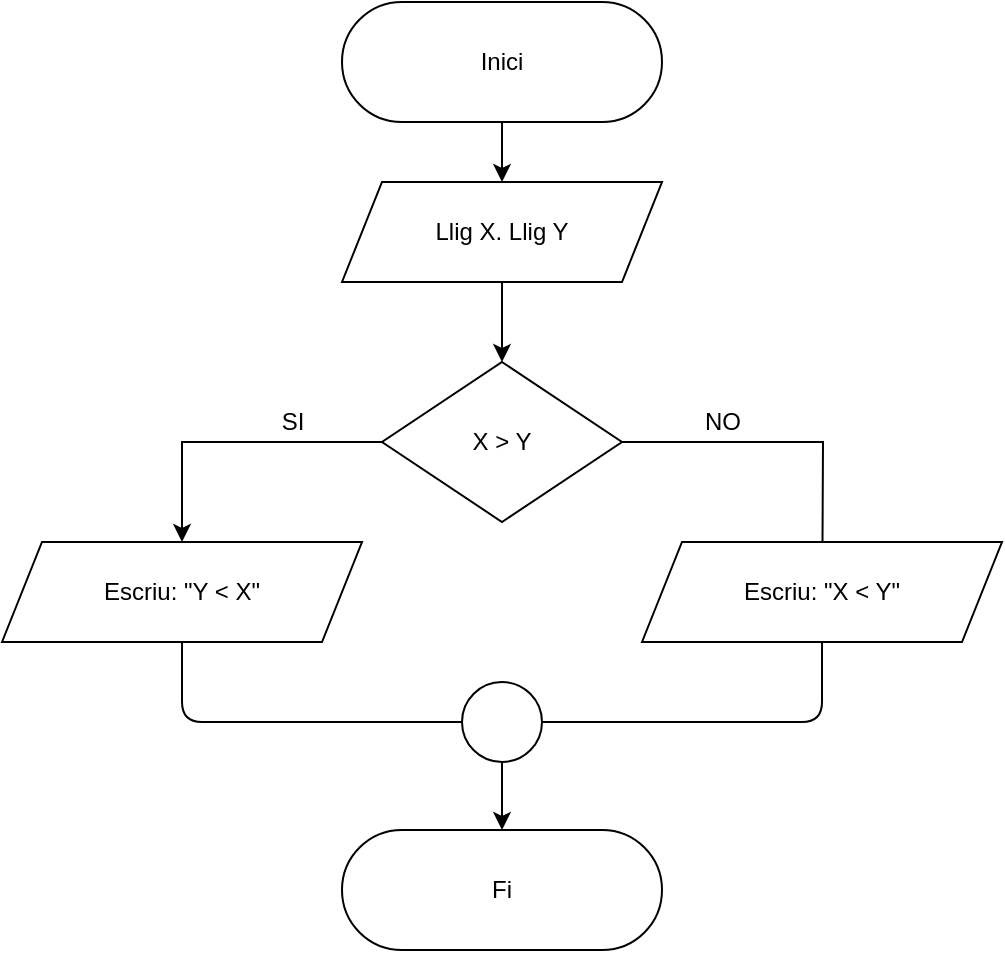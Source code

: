 <mxfile version="15.2.7" type="device"><diagram id="JCTz1_cofi3Ii_n2ySuX" name="Page-1"><mxGraphModel dx="808" dy="584" grid="1" gridSize="10" guides="1" tooltips="1" connect="1" arrows="1" fold="1" page="1" pageScale="1" pageWidth="583" pageHeight="827" math="0" shadow="0"><root><mxCell id="0"/><mxCell id="1" parent="0"/><mxCell id="Le6_GOsQGbKC6vXoXILy-2" style="edgeStyle=orthogonalEdgeStyle;rounded=0;orthogonalLoop=1;jettySize=auto;html=1;entryX=0.5;entryY=0;entryDx=0;entryDy=0;" edge="1" parent="1" source="Le6_GOsQGbKC6vXoXILy-1" target="Le6_GOsQGbKC6vXoXILy-4"><mxGeometry relative="1" as="geometry"><mxPoint x="320" y="120" as="targetPoint"/></mxGeometry></mxCell><mxCell id="Le6_GOsQGbKC6vXoXILy-1" value="Inici" style="rounded=1;whiteSpace=wrap;html=1;arcSize=50;" vertex="1" parent="1"><mxGeometry x="240" width="160" height="60" as="geometry"/></mxCell><mxCell id="Le6_GOsQGbKC6vXoXILy-5" style="edgeStyle=orthogonalEdgeStyle;rounded=0;orthogonalLoop=1;jettySize=auto;html=1;" edge="1" parent="1" source="Le6_GOsQGbKC6vXoXILy-4" target="Le6_GOsQGbKC6vXoXILy-6"><mxGeometry relative="1" as="geometry"><mxPoint x="320" y="230" as="targetPoint"/></mxGeometry></mxCell><mxCell id="Le6_GOsQGbKC6vXoXILy-4" value="&lt;span&gt;Llig X. Llig Y&lt;/span&gt;" style="shape=parallelogram;perimeter=parallelogramPerimeter;whiteSpace=wrap;html=1;fixedSize=1;" vertex="1" parent="1"><mxGeometry x="240" y="90" width="160" height="50" as="geometry"/></mxCell><mxCell id="Le6_GOsQGbKC6vXoXILy-7" style="edgeStyle=orthogonalEdgeStyle;rounded=0;orthogonalLoop=1;jettySize=auto;html=1;entryX=0.5;entryY=0;entryDx=0;entryDy=0;" edge="1" parent="1" source="Le6_GOsQGbKC6vXoXILy-6" target="Le6_GOsQGbKC6vXoXILy-11"><mxGeometry relative="1" as="geometry"><mxPoint x="160" y="320" as="targetPoint"/></mxGeometry></mxCell><mxCell id="Le6_GOsQGbKC6vXoXILy-8" style="edgeStyle=orthogonalEdgeStyle;rounded=0;orthogonalLoop=1;jettySize=auto;html=1;" edge="1" parent="1" source="Le6_GOsQGbKC6vXoXILy-6"><mxGeometry relative="1" as="geometry"><mxPoint x="480" y="320" as="targetPoint"/></mxGeometry></mxCell><mxCell id="Le6_GOsQGbKC6vXoXILy-6" value="X &amp;gt; Y" style="rhombus;whiteSpace=wrap;html=1;" vertex="1" parent="1"><mxGeometry x="260" y="180" width="120" height="80" as="geometry"/></mxCell><mxCell id="Le6_GOsQGbKC6vXoXILy-9" value="SI" style="text;html=1;align=center;verticalAlign=middle;resizable=0;points=[];autosize=1;strokeColor=none;fillColor=none;" vertex="1" parent="1"><mxGeometry x="200" y="200" width="30" height="20" as="geometry"/></mxCell><mxCell id="Le6_GOsQGbKC6vXoXILy-10" value="NO" style="text;html=1;align=center;verticalAlign=middle;resizable=0;points=[];autosize=1;strokeColor=none;fillColor=none;" vertex="1" parent="1"><mxGeometry x="415" y="200" width="30" height="20" as="geometry"/></mxCell><mxCell id="Le6_GOsQGbKC6vXoXILy-11" value="Escriu: &quot;Y &amp;lt; X&quot;" style="shape=parallelogram;perimeter=parallelogramPerimeter;whiteSpace=wrap;html=1;fixedSize=1;" vertex="1" parent="1"><mxGeometry x="70" y="270" width="180" height="50" as="geometry"/></mxCell><mxCell id="Le6_GOsQGbKC6vXoXILy-12" value="Escriu: &quot;X &amp;lt; Y&quot;" style="shape=parallelogram;perimeter=parallelogramPerimeter;whiteSpace=wrap;html=1;fixedSize=1;" vertex="1" parent="1"><mxGeometry x="390" y="270" width="180" height="50" as="geometry"/></mxCell><mxCell id="Le6_GOsQGbKC6vXoXILy-13" value="" style="endArrow=none;html=1;exitX=0.5;exitY=1;exitDx=0;exitDy=0;entryX=0;entryY=0.5;entryDx=0;entryDy=0;" edge="1" parent="1" source="Le6_GOsQGbKC6vXoXILy-11" target="Le6_GOsQGbKC6vXoXILy-16"><mxGeometry width="50" height="50" relative="1" as="geometry"><mxPoint x="300" y="420" as="sourcePoint"/><mxPoint x="310" y="410" as="targetPoint"/><Array as="points"><mxPoint x="160" y="360"/></Array></mxGeometry></mxCell><mxCell id="Le6_GOsQGbKC6vXoXILy-15" value="" style="endArrow=none;html=1;entryX=0.5;entryY=1;entryDx=0;entryDy=0;exitX=1;exitY=0.5;exitDx=0;exitDy=0;" edge="1" parent="1" source="Le6_GOsQGbKC6vXoXILy-16" target="Le6_GOsQGbKC6vXoXILy-12"><mxGeometry width="50" height="50" relative="1" as="geometry"><mxPoint x="330" y="410" as="sourcePoint"/><mxPoint x="480" y="370" as="targetPoint"/><Array as="points"><mxPoint x="480" y="360"/></Array></mxGeometry></mxCell><mxCell id="Le6_GOsQGbKC6vXoXILy-17" style="edgeStyle=orthogonalEdgeStyle;rounded=0;orthogonalLoop=1;jettySize=auto;html=1;" edge="1" parent="1" source="Le6_GOsQGbKC6vXoXILy-16" target="Le6_GOsQGbKC6vXoXILy-18"><mxGeometry relative="1" as="geometry"><mxPoint x="320" y="470" as="targetPoint"/></mxGeometry></mxCell><mxCell id="Le6_GOsQGbKC6vXoXILy-16" value="" style="ellipse;whiteSpace=wrap;html=1;aspect=fixed;" vertex="1" parent="1"><mxGeometry x="300" y="340" width="40" height="40" as="geometry"/></mxCell><mxCell id="Le6_GOsQGbKC6vXoXILy-18" value="Fi" style="rounded=1;whiteSpace=wrap;html=1;arcSize=50;" vertex="1" parent="1"><mxGeometry x="240" y="414" width="160" height="60" as="geometry"/></mxCell></root></mxGraphModel></diagram></mxfile>